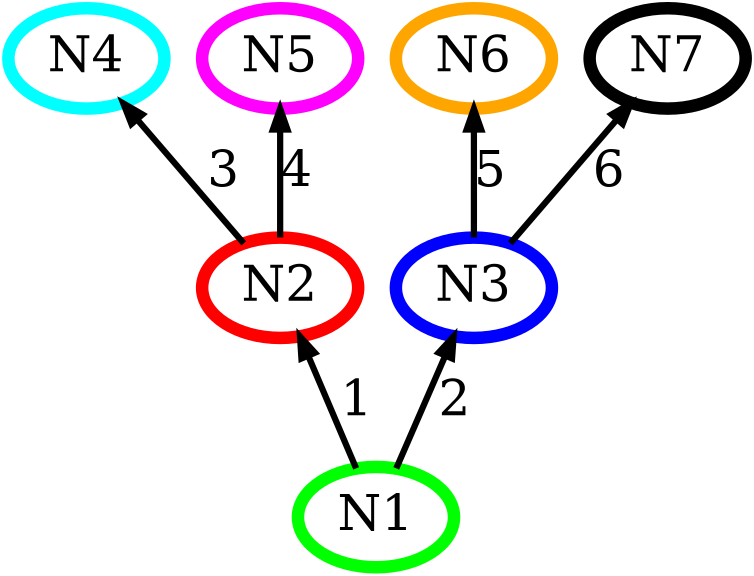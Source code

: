 digraph G{
        rankdir=BT;
        0->1 [label="1",penwidth=3,fontsize=24]
        0->2 [label="2",penwidth=3,fontsize=24]
        1->3 [label="3",penwidth=3,fontsize=24]
        1->4 [label="4",penwidth=3,fontsize=24]
        2->5 [label="5",penwidth=3,fontsize=24]
        2->6 [label="6",penwidth=3,fontsize=24]
    
    
        0 [label="N1", color=green, style=bold,penwidth=6,fontsize=24]
        1 [label="N2", color=red, style=bold,penwidth=6,fontsize=24]
        2 [label="N3", color=blue, style = bold,penwidth=6,fontsize=24]
        3 [label="N4", color=cyan, style = bold,penwidth=6,fontsize=24]
        4 [label="N5", color=magenta, style = bold,penwidth=6,fontsize=24]
        5 [label="N6", color="#FFA500", style = bold,penwidth=6,fontsize=24]
        6 [label="N7", color=black, style = bold,penwidth=6,fontsize=24]
}